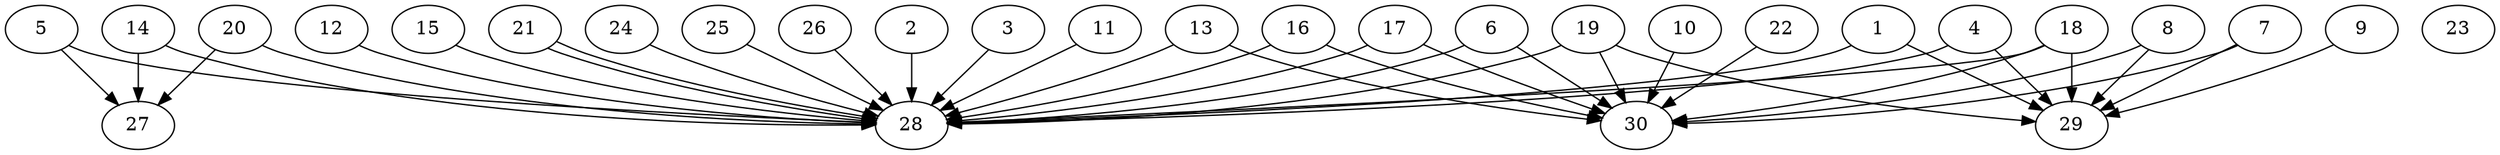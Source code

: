 // DAG automatically generated by daggen at Thu Oct  3 14:04:19 2019
// ./daggen --dot -n 30 --ccr 0.5 --fat 0.9 --regular 0.7 --density 0.9 --mindata 5242880 --maxdata 52428800 
digraph G {
  1 [size="70432768", alpha="0.03", expect_size="35216384"] 
  1 -> 28 [size ="35216384"]
  1 -> 29 [size ="35216384"]
  2 [size="74717184", alpha="0.12", expect_size="37358592"] 
  2 -> 28 [size ="37358592"]
  3 [size="66240512", alpha="0.06", expect_size="33120256"] 
  3 -> 28 [size ="33120256"]
  4 [size="33785856", alpha="0.03", expect_size="16892928"] 
  4 -> 28 [size ="16892928"]
  4 -> 29 [size ="16892928"]
  5 [size="102326272", alpha="0.11", expect_size="51163136"] 
  5 -> 27 [size ="51163136"]
  5 -> 28 [size ="51163136"]
  6 [size="76986368", alpha="0.07", expect_size="38493184"] 
  6 -> 28 [size ="38493184"]
  6 -> 30 [size ="38493184"]
  7 [size="32952320", alpha="0.20", expect_size="16476160"] 
  7 -> 29 [size ="16476160"]
  7 -> 30 [size ="16476160"]
  8 [size="80115712", alpha="0.16", expect_size="40057856"] 
  8 -> 29 [size ="40057856"]
  8 -> 30 [size ="40057856"]
  9 [size="17530880", alpha="0.05", expect_size="8765440"] 
  9 -> 29 [size ="8765440"]
  10 [size="63817728", alpha="0.04", expect_size="31908864"] 
  10 -> 30 [size ="31908864"]
  11 [size="65730560", alpha="0.12", expect_size="32865280"] 
  11 -> 28 [size ="32865280"]
  12 [size="79521792", alpha="0.09", expect_size="39760896"] 
  12 -> 28 [size ="39760896"]
  13 [size="43483136", alpha="0.18", expect_size="21741568"] 
  13 -> 28 [size ="21741568"]
  13 -> 30 [size ="21741568"]
  14 [size="73684992", alpha="0.06", expect_size="36842496"] 
  14 -> 27 [size ="36842496"]
  14 -> 28 [size ="36842496"]
  15 [size="86949888", alpha="0.16", expect_size="43474944"] 
  15 -> 28 [size ="43474944"]
  16 [size="45885440", alpha="0.07", expect_size="22942720"] 
  16 -> 28 [size ="22942720"]
  16 -> 30 [size ="22942720"]
  17 [size="80283648", alpha="0.08", expect_size="40141824"] 
  17 -> 28 [size ="40141824"]
  17 -> 30 [size ="40141824"]
  18 [size="79714304", alpha="0.10", expect_size="39857152"] 
  18 -> 28 [size ="39857152"]
  18 -> 29 [size ="39857152"]
  18 -> 30 [size ="39857152"]
  19 [size="60913664", alpha="0.10", expect_size="30456832"] 
  19 -> 28 [size ="30456832"]
  19 -> 29 [size ="30456832"]
  19 -> 30 [size ="30456832"]
  20 [size="85094400", alpha="0.17", expect_size="42547200"] 
  20 -> 27 [size ="42547200"]
  20 -> 28 [size ="42547200"]
  21 [size="103849984", alpha="0.17", expect_size="51924992"] 
  21 -> 28 [size ="51924992"]
  21 -> 28 [size ="51924992"]
  22 [size="64657408", alpha="0.11", expect_size="32328704"] 
  22 -> 30 [size ="32328704"]
  23 [size="14594048", alpha="0.16", expect_size="7297024"] 
  24 [size="100663296", alpha="0.06", expect_size="50331648"] 
  24 -> 28 [size ="50331648"]
  25 [size="35223552", alpha="0.16", expect_size="17611776"] 
  25 -> 28 [size ="17611776"]
  26 [size="17469440", alpha="0.00", expect_size="8734720"] 
  26 -> 28 [size ="8734720"]
  27 [size="48697344", alpha="0.09", expect_size="24348672"] 
  28 [size="86788096", alpha="0.12", expect_size="43394048"] 
  29 [size="37992448", alpha="0.17", expect_size="18996224"] 
  30 [size="86099968", alpha="0.13", expect_size="43049984"] 
}
